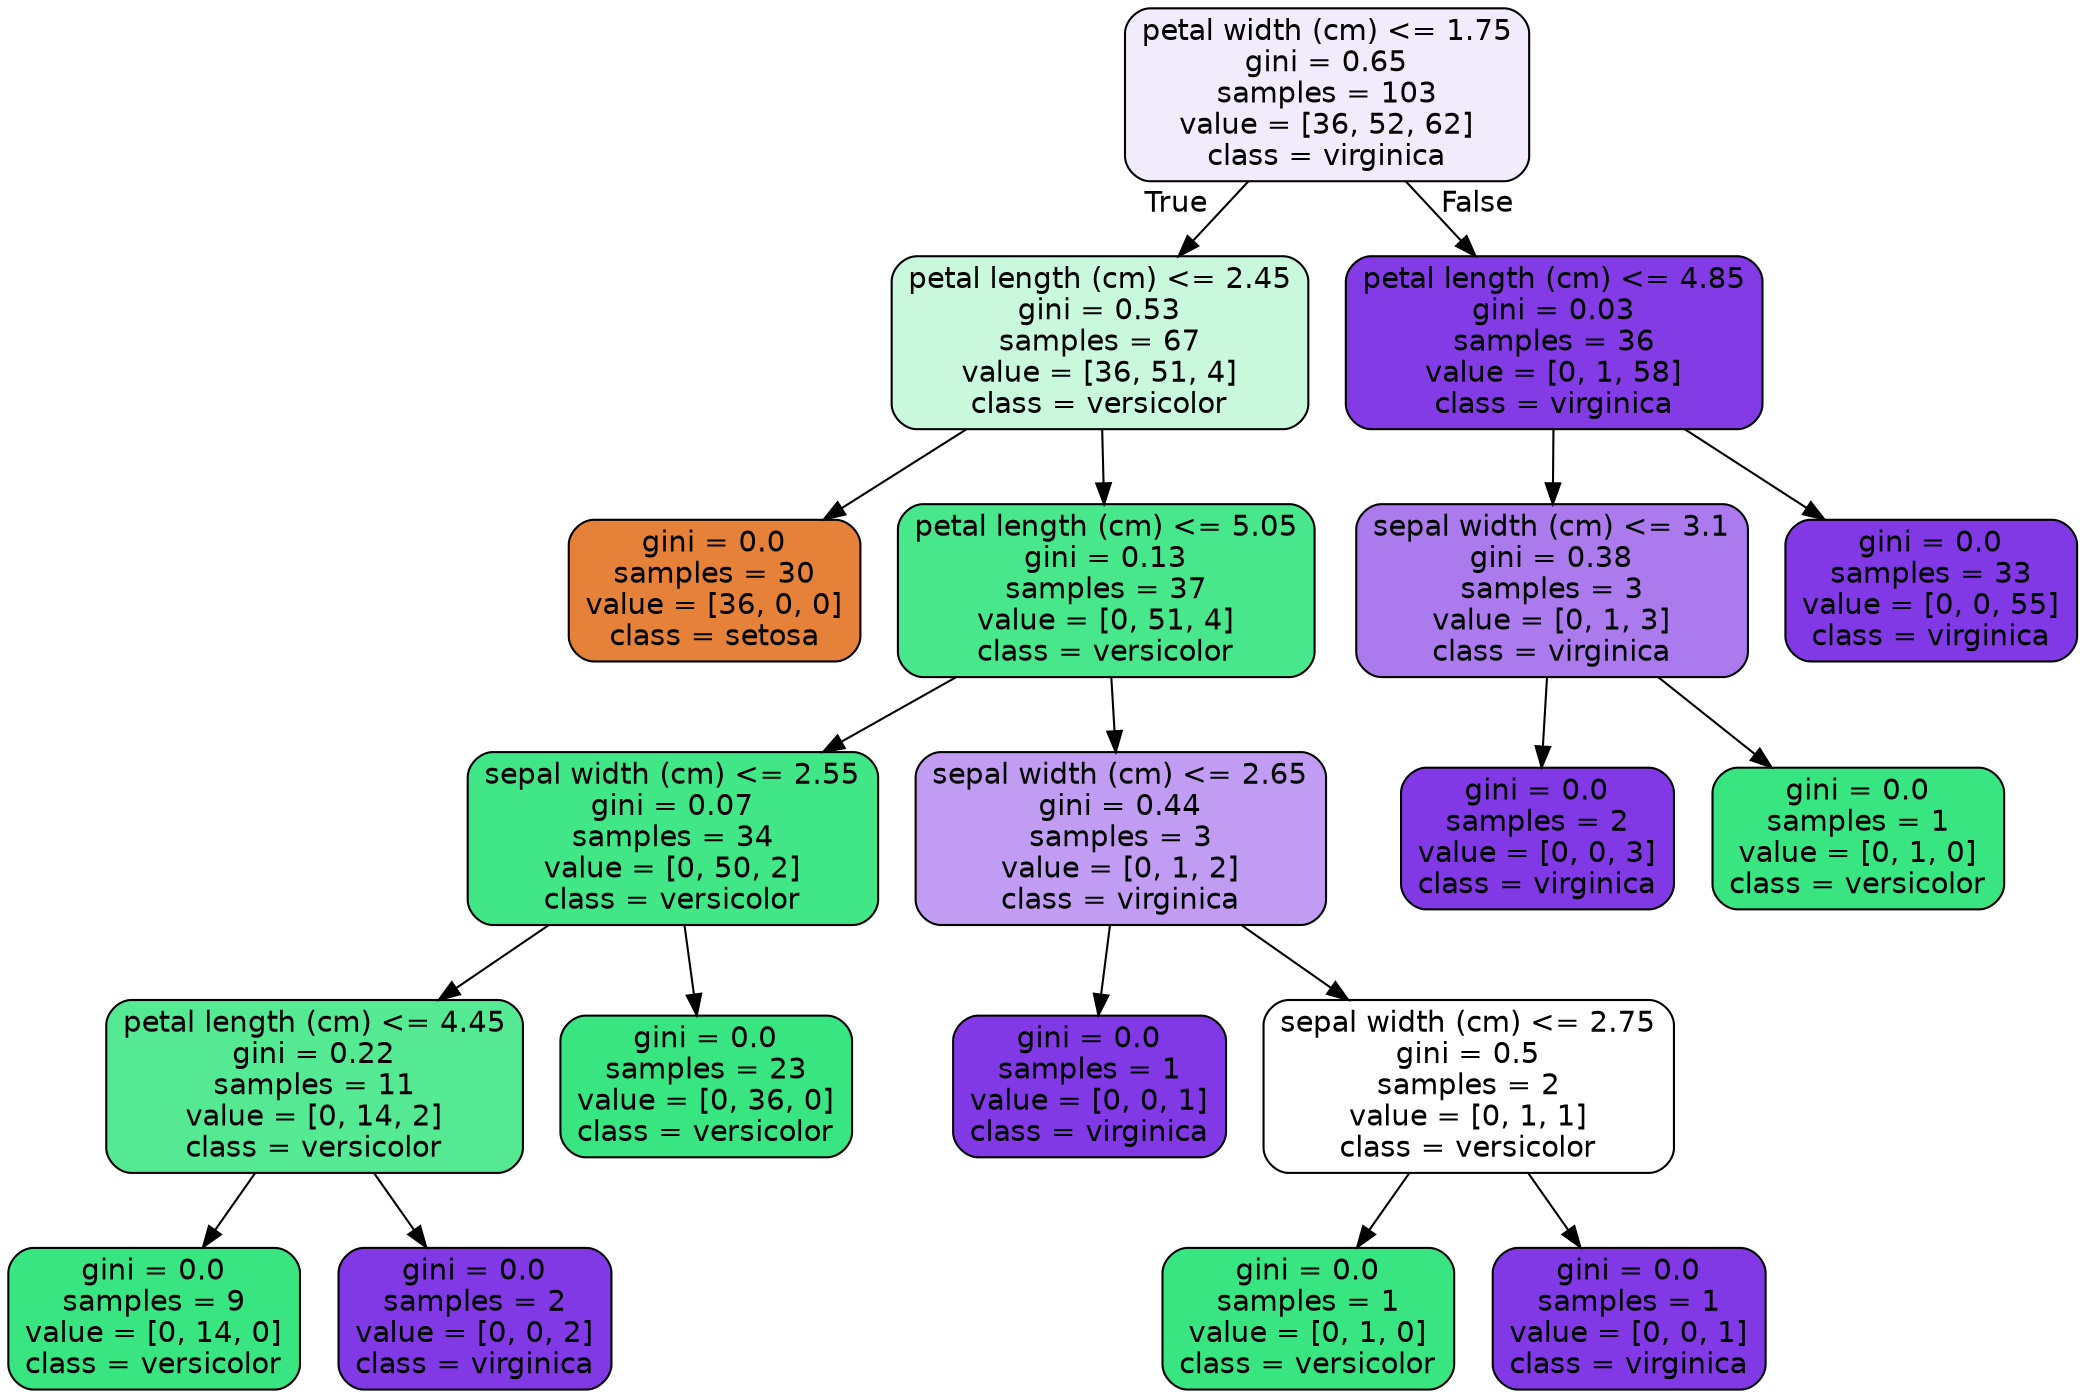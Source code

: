 digraph Tree {
node [shape=box, style="filled, rounded", color="black", fontname="helvetica"] ;
edge [fontname="helvetica"] ;
0 [label="petal width (cm) <= 1.75\ngini = 0.65\nsamples = 103\nvalue = [36, 52, 62]\nclass = virginica", fillcolor="#f2ebfc"] ;
1 [label="petal length (cm) <= 2.45\ngini = 0.53\nsamples = 67\nvalue = [36, 51, 4]\nclass = versicolor", fillcolor="#c9f8dd"] ;
0 -> 1 [labeldistance=2.5, labelangle=45, headlabel="True"] ;
2 [label="gini = 0.0\nsamples = 30\nvalue = [36, 0, 0]\nclass = setosa", fillcolor="#e58139"] ;
1 -> 2 ;
3 [label="petal length (cm) <= 5.05\ngini = 0.13\nsamples = 37\nvalue = [0, 51, 4]\nclass = versicolor", fillcolor="#49e78b"] ;
1 -> 3 ;
4 [label="sepal width (cm) <= 2.55\ngini = 0.07\nsamples = 34\nvalue = [0, 50, 2]\nclass = versicolor", fillcolor="#41e686"] ;
3 -> 4 ;
5 [label="petal length (cm) <= 4.45\ngini = 0.22\nsamples = 11\nvalue = [0, 14, 2]\nclass = versicolor", fillcolor="#55e993"] ;
4 -> 5 ;
6 [label="gini = 0.0\nsamples = 9\nvalue = [0, 14, 0]\nclass = versicolor", fillcolor="#39e581"] ;
5 -> 6 ;
7 [label="gini = 0.0\nsamples = 2\nvalue = [0, 0, 2]\nclass = virginica", fillcolor="#8139e5"] ;
5 -> 7 ;
8 [label="gini = 0.0\nsamples = 23\nvalue = [0, 36, 0]\nclass = versicolor", fillcolor="#39e581"] ;
4 -> 8 ;
9 [label="sepal width (cm) <= 2.65\ngini = 0.44\nsamples = 3\nvalue = [0, 1, 2]\nclass = virginica", fillcolor="#c09cf2"] ;
3 -> 9 ;
10 [label="gini = 0.0\nsamples = 1\nvalue = [0, 0, 1]\nclass = virginica", fillcolor="#8139e5"] ;
9 -> 10 ;
11 [label="sepal width (cm) <= 2.75\ngini = 0.5\nsamples = 2\nvalue = [0, 1, 1]\nclass = versicolor", fillcolor="#ffffff"] ;
9 -> 11 ;
12 [label="gini = 0.0\nsamples = 1\nvalue = [0, 1, 0]\nclass = versicolor", fillcolor="#39e581"] ;
11 -> 12 ;
13 [label="gini = 0.0\nsamples = 1\nvalue = [0, 0, 1]\nclass = virginica", fillcolor="#8139e5"] ;
11 -> 13 ;
14 [label="petal length (cm) <= 4.85\ngini = 0.03\nsamples = 36\nvalue = [0, 1, 58]\nclass = virginica", fillcolor="#833ce5"] ;
0 -> 14 [labeldistance=2.5, labelangle=-45, headlabel="False"] ;
15 [label="sepal width (cm) <= 3.1\ngini = 0.38\nsamples = 3\nvalue = [0, 1, 3]\nclass = virginica", fillcolor="#ab7bee"] ;
14 -> 15 ;
16 [label="gini = 0.0\nsamples = 2\nvalue = [0, 0, 3]\nclass = virginica", fillcolor="#8139e5"] ;
15 -> 16 ;
17 [label="gini = 0.0\nsamples = 1\nvalue = [0, 1, 0]\nclass = versicolor", fillcolor="#39e581"] ;
15 -> 17 ;
18 [label="gini = 0.0\nsamples = 33\nvalue = [0, 0, 55]\nclass = virginica", fillcolor="#8139e5"] ;
14 -> 18 ;
}